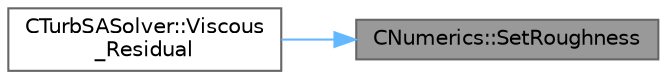 digraph "CNumerics::SetRoughness"
{
 // LATEX_PDF_SIZE
  bgcolor="transparent";
  edge [fontname=Helvetica,fontsize=10,labelfontname=Helvetica,labelfontsize=10];
  node [fontname=Helvetica,fontsize=10,shape=box,height=0.2,width=0.4];
  rankdir="RL";
  Node1 [id="Node000001",label="CNumerics::SetRoughness",height=0.2,width=0.4,color="gray40", fillcolor="grey60", style="filled", fontcolor="black",tooltip="Set the value of the roughness from the nearest wall."];
  Node1 -> Node2 [id="edge1_Node000001_Node000002",dir="back",color="steelblue1",style="solid",tooltip=" "];
  Node2 [id="Node000002",label="CTurbSASolver::Viscous\l_Residual",height=0.2,width=0.4,color="grey40", fillcolor="white", style="filled",URL="$classCTurbSASolver.html#a04877657cb00d0f849eef7d48c8c6dd5",tooltip="Compute the viscous flux for the turbulent equation at a particular edge."];
}
